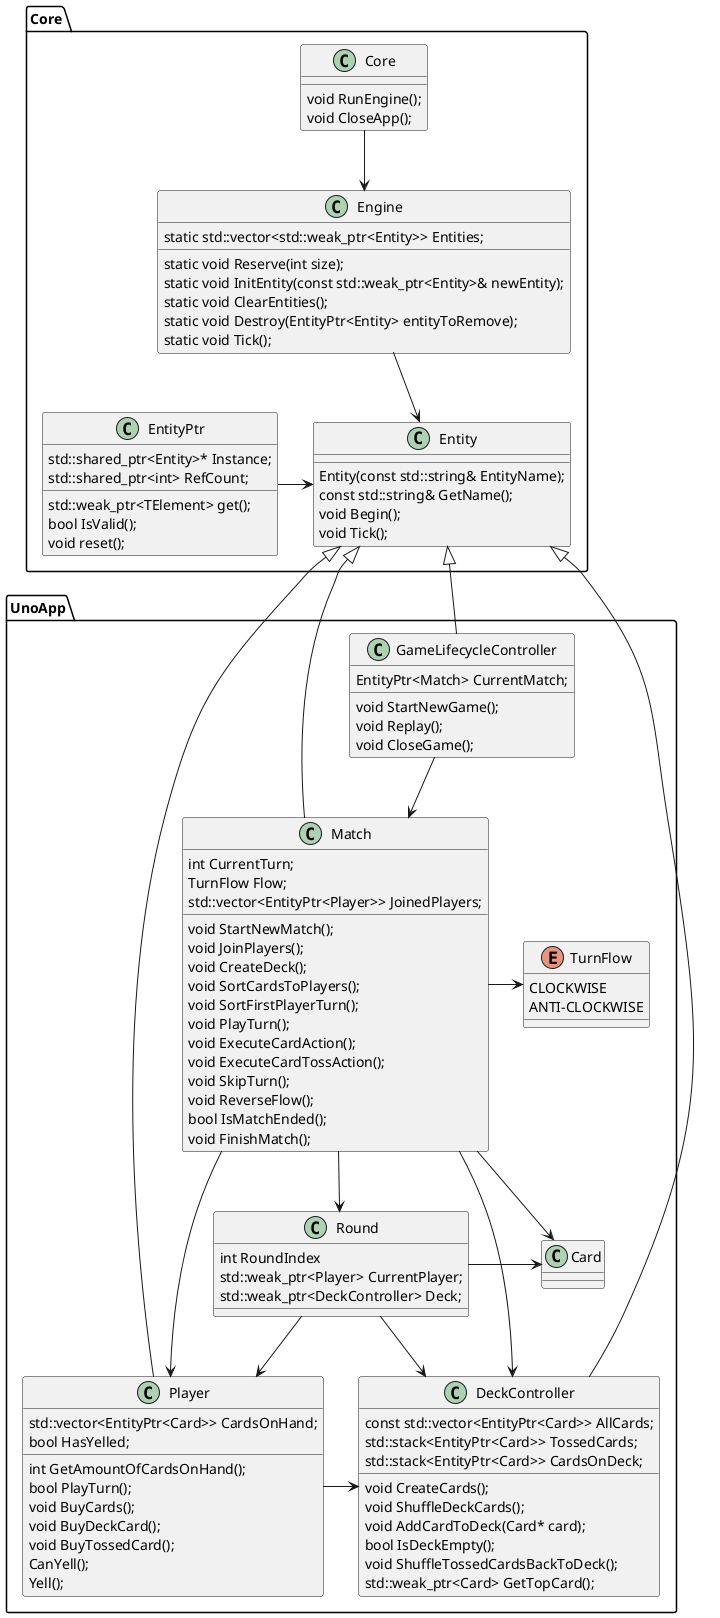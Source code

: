 @startuml
'https://plantuml.com/class-diagram

package Core
{
    class Engine{
        static std::vector<std::weak_ptr<Entity>> Entities;
        static void Reserve(int size);
        static void InitEntity(const std::weak_ptr<Entity>& newEntity);
        static void ClearEntities();
        static void Destroy(EntityPtr<Entity> entityToRemove);
        static void Tick();
    }

    class Entity{        
        Entity(const std::string& EntityName);
        const std::string& GetName();
        void Begin();
        void Tick();
    }

    Engine --> Entity

    class EntityPtr{
        std::shared_ptr<Entity>* Instance;
        std::shared_ptr<int> RefCount;
        std::weak_ptr<TElement> get();
        bool IsValid();
        void reset();
    }

    class Core{
        void RunEngine();
        void CloseApp();
    }

    Core --> Engine
    EntityPtr -> Entity
}

package UnoApp
{
    class GameLifecycleController{
        EntityPtr<Match> CurrentMatch;
        void StartNewGame();
        void Replay();
        void CloseGame();
    }
    
    class Player{
        std::vector<EntityPtr<Card>> CardsOnHand;
        bool HasYelled;
        int GetAmountOfCardsOnHand();
        bool PlayTurn();
        void BuyCards();
        void BuyDeckCard();
        void BuyTossedCard();
        CanYell();
        Yell();
    }

    class DeckController{
        const std::vector<EntityPtr<Card>> AllCards;
        std::stack<EntityPtr<Card>> TossedCards;
        std::stack<EntityPtr<Card>> CardsOnDeck;
        void CreateCards();
        void ShuffleDeckCards();
        void AddCardToDeck(Card* card);
        bool IsDeckEmpty();
        void ShuffleTossedCardsBackToDeck();
        std::weak_ptr<Card> GetTopCard();
    }

    enum TurnFlow{
        CLOCKWISE
        ANTI-CLOCKWISE
    }

    class Match{    
        int CurrentTurn;
        TurnFlow Flow;
        std::vector<EntityPtr<Player>> JoinedPlayers;        
        void StartNewMatch();
        void JoinPlayers();
        void CreateDeck();
        void SortCardsToPlayers();
        void SortFirstPlayerTurn();
        void PlayTurn();
        void ExecuteCardAction();      
        void ExecuteCardTossAction();  
        void SkipTurn();
        void ReverseFlow();
        bool IsMatchEnded();
        void FinishMatch();
    }
    
    class Round{
        int RoundIndex
        std::weak_ptr<Player> CurrentPlayer;
        std::weak_ptr<DeckController> Deck;
    }

    class Card{
    }

    Entity <|-- GameLifecycleController
    GameLifecycleController --> Match

    Entity <|-- Player
    Entity <|-- Match
    Entity <|-- DeckController

    Player -> DeckController
    Match ---> Player
    Match ---> DeckController
    Match -> TurnFlow
    Match --> Card
    Match --> Round
    Round --> Player
    Round --> DeckController
    Round -> Card
}

@enduml